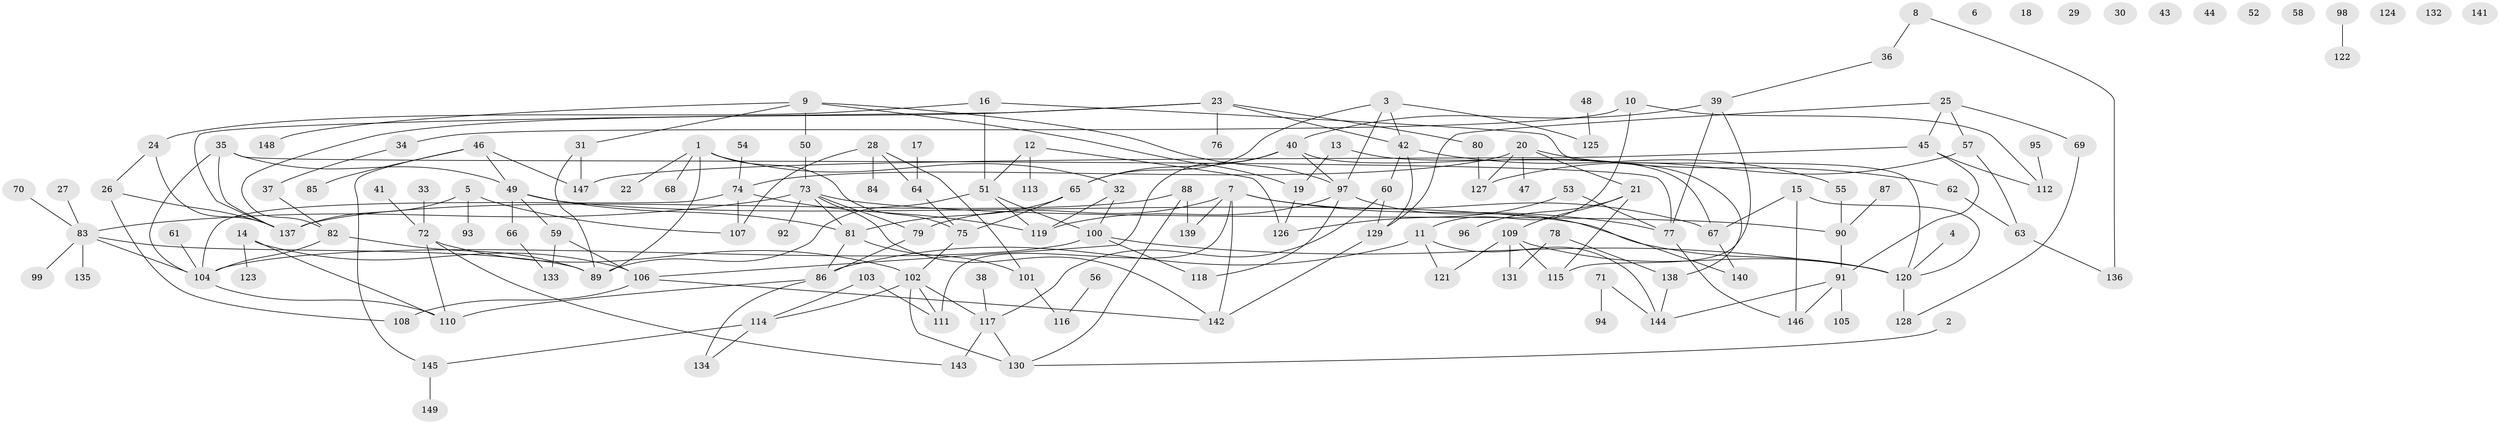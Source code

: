 // coarse degree distribution, {8: 0.028846153846153848, 1: 0.2403846153846154, 4: 0.09615384615384616, 6: 0.08653846153846154, 0: 0.11538461538461539, 2: 0.1346153846153846, 3: 0.15384615384615385, 5: 0.07692307692307693, 7: 0.04807692307692308, 10: 0.019230769230769232}
// Generated by graph-tools (version 1.1) at 2025/23/03/03/25 07:23:25]
// undirected, 149 vertices, 204 edges
graph export_dot {
graph [start="1"]
  node [color=gray90,style=filled];
  1;
  2;
  3;
  4;
  5;
  6;
  7;
  8;
  9;
  10;
  11;
  12;
  13;
  14;
  15;
  16;
  17;
  18;
  19;
  20;
  21;
  22;
  23;
  24;
  25;
  26;
  27;
  28;
  29;
  30;
  31;
  32;
  33;
  34;
  35;
  36;
  37;
  38;
  39;
  40;
  41;
  42;
  43;
  44;
  45;
  46;
  47;
  48;
  49;
  50;
  51;
  52;
  53;
  54;
  55;
  56;
  57;
  58;
  59;
  60;
  61;
  62;
  63;
  64;
  65;
  66;
  67;
  68;
  69;
  70;
  71;
  72;
  73;
  74;
  75;
  76;
  77;
  78;
  79;
  80;
  81;
  82;
  83;
  84;
  85;
  86;
  87;
  88;
  89;
  90;
  91;
  92;
  93;
  94;
  95;
  96;
  97;
  98;
  99;
  100;
  101;
  102;
  103;
  104;
  105;
  106;
  107;
  108;
  109;
  110;
  111;
  112;
  113;
  114;
  115;
  116;
  117;
  118;
  119;
  120;
  121;
  122;
  123;
  124;
  125;
  126;
  127;
  128;
  129;
  130;
  131;
  132;
  133;
  134;
  135;
  136;
  137;
  138;
  139;
  140;
  141;
  142;
  143;
  144;
  145;
  146;
  147;
  148;
  149;
  1 -- 22;
  1 -- 32;
  1 -- 68;
  1 -- 75;
  1 -- 89;
  2 -- 130;
  3 -- 42;
  3 -- 65;
  3 -- 97;
  3 -- 125;
  4 -- 120;
  5 -- 93;
  5 -- 107;
  5 -- 137;
  7 -- 67;
  7 -- 77;
  7 -- 79;
  7 -- 111;
  7 -- 139;
  7 -- 142;
  8 -- 36;
  8 -- 136;
  9 -- 19;
  9 -- 31;
  9 -- 50;
  9 -- 97;
  9 -- 148;
  10 -- 11;
  10 -- 34;
  10 -- 112;
  11 -- 86;
  11 -- 121;
  11 -- 144;
  12 -- 51;
  12 -- 113;
  12 -- 126;
  13 -- 19;
  13 -- 138;
  14 -- 106;
  14 -- 110;
  14 -- 123;
  15 -- 67;
  15 -- 120;
  15 -- 146;
  16 -- 24;
  16 -- 51;
  16 -- 120;
  17 -- 64;
  19 -- 126;
  20 -- 21;
  20 -- 47;
  20 -- 62;
  20 -- 74;
  20 -- 127;
  21 -- 96;
  21 -- 109;
  21 -- 115;
  23 -- 42;
  23 -- 76;
  23 -- 80;
  23 -- 82;
  23 -- 137;
  24 -- 26;
  24 -- 137;
  25 -- 45;
  25 -- 57;
  25 -- 69;
  25 -- 129;
  26 -- 108;
  26 -- 137;
  27 -- 83;
  28 -- 64;
  28 -- 84;
  28 -- 101;
  28 -- 107;
  31 -- 89;
  31 -- 147;
  32 -- 100;
  32 -- 119;
  33 -- 72;
  34 -- 37;
  35 -- 49;
  35 -- 77;
  35 -- 104;
  35 -- 137;
  36 -- 39;
  37 -- 82;
  38 -- 117;
  39 -- 40;
  39 -- 77;
  39 -- 115;
  40 -- 65;
  40 -- 67;
  40 -- 97;
  40 -- 106;
  41 -- 72;
  42 -- 55;
  42 -- 60;
  42 -- 129;
  45 -- 91;
  45 -- 112;
  45 -- 147;
  46 -- 49;
  46 -- 85;
  46 -- 145;
  46 -- 147;
  48 -- 125;
  49 -- 59;
  49 -- 66;
  49 -- 81;
  49 -- 120;
  50 -- 73;
  51 -- 89;
  51 -- 100;
  51 -- 119;
  53 -- 77;
  53 -- 126;
  54 -- 74;
  55 -- 90;
  56 -- 116;
  57 -- 63;
  57 -- 127;
  59 -- 106;
  59 -- 133;
  60 -- 117;
  60 -- 129;
  61 -- 104;
  62 -- 63;
  63 -- 136;
  64 -- 75;
  65 -- 75;
  65 -- 81;
  66 -- 133;
  67 -- 140;
  69 -- 128;
  70 -- 83;
  71 -- 94;
  71 -- 144;
  72 -- 102;
  72 -- 110;
  72 -- 143;
  73 -- 79;
  73 -- 81;
  73 -- 83;
  73 -- 90;
  73 -- 92;
  73 -- 142;
  74 -- 104;
  74 -- 107;
  74 -- 119;
  75 -- 102;
  77 -- 146;
  78 -- 131;
  78 -- 138;
  79 -- 86;
  80 -- 127;
  81 -- 86;
  81 -- 101;
  82 -- 89;
  82 -- 104;
  83 -- 89;
  83 -- 99;
  83 -- 104;
  83 -- 135;
  86 -- 110;
  86 -- 134;
  87 -- 90;
  88 -- 130;
  88 -- 137;
  88 -- 139;
  90 -- 91;
  91 -- 105;
  91 -- 144;
  91 -- 146;
  95 -- 112;
  97 -- 118;
  97 -- 119;
  97 -- 140;
  98 -- 122;
  100 -- 104;
  100 -- 118;
  100 -- 120;
  101 -- 116;
  102 -- 111;
  102 -- 114;
  102 -- 117;
  102 -- 130;
  103 -- 111;
  103 -- 114;
  104 -- 110;
  106 -- 108;
  106 -- 142;
  109 -- 115;
  109 -- 120;
  109 -- 121;
  109 -- 131;
  114 -- 134;
  114 -- 145;
  117 -- 130;
  117 -- 143;
  120 -- 128;
  129 -- 142;
  138 -- 144;
  145 -- 149;
}
